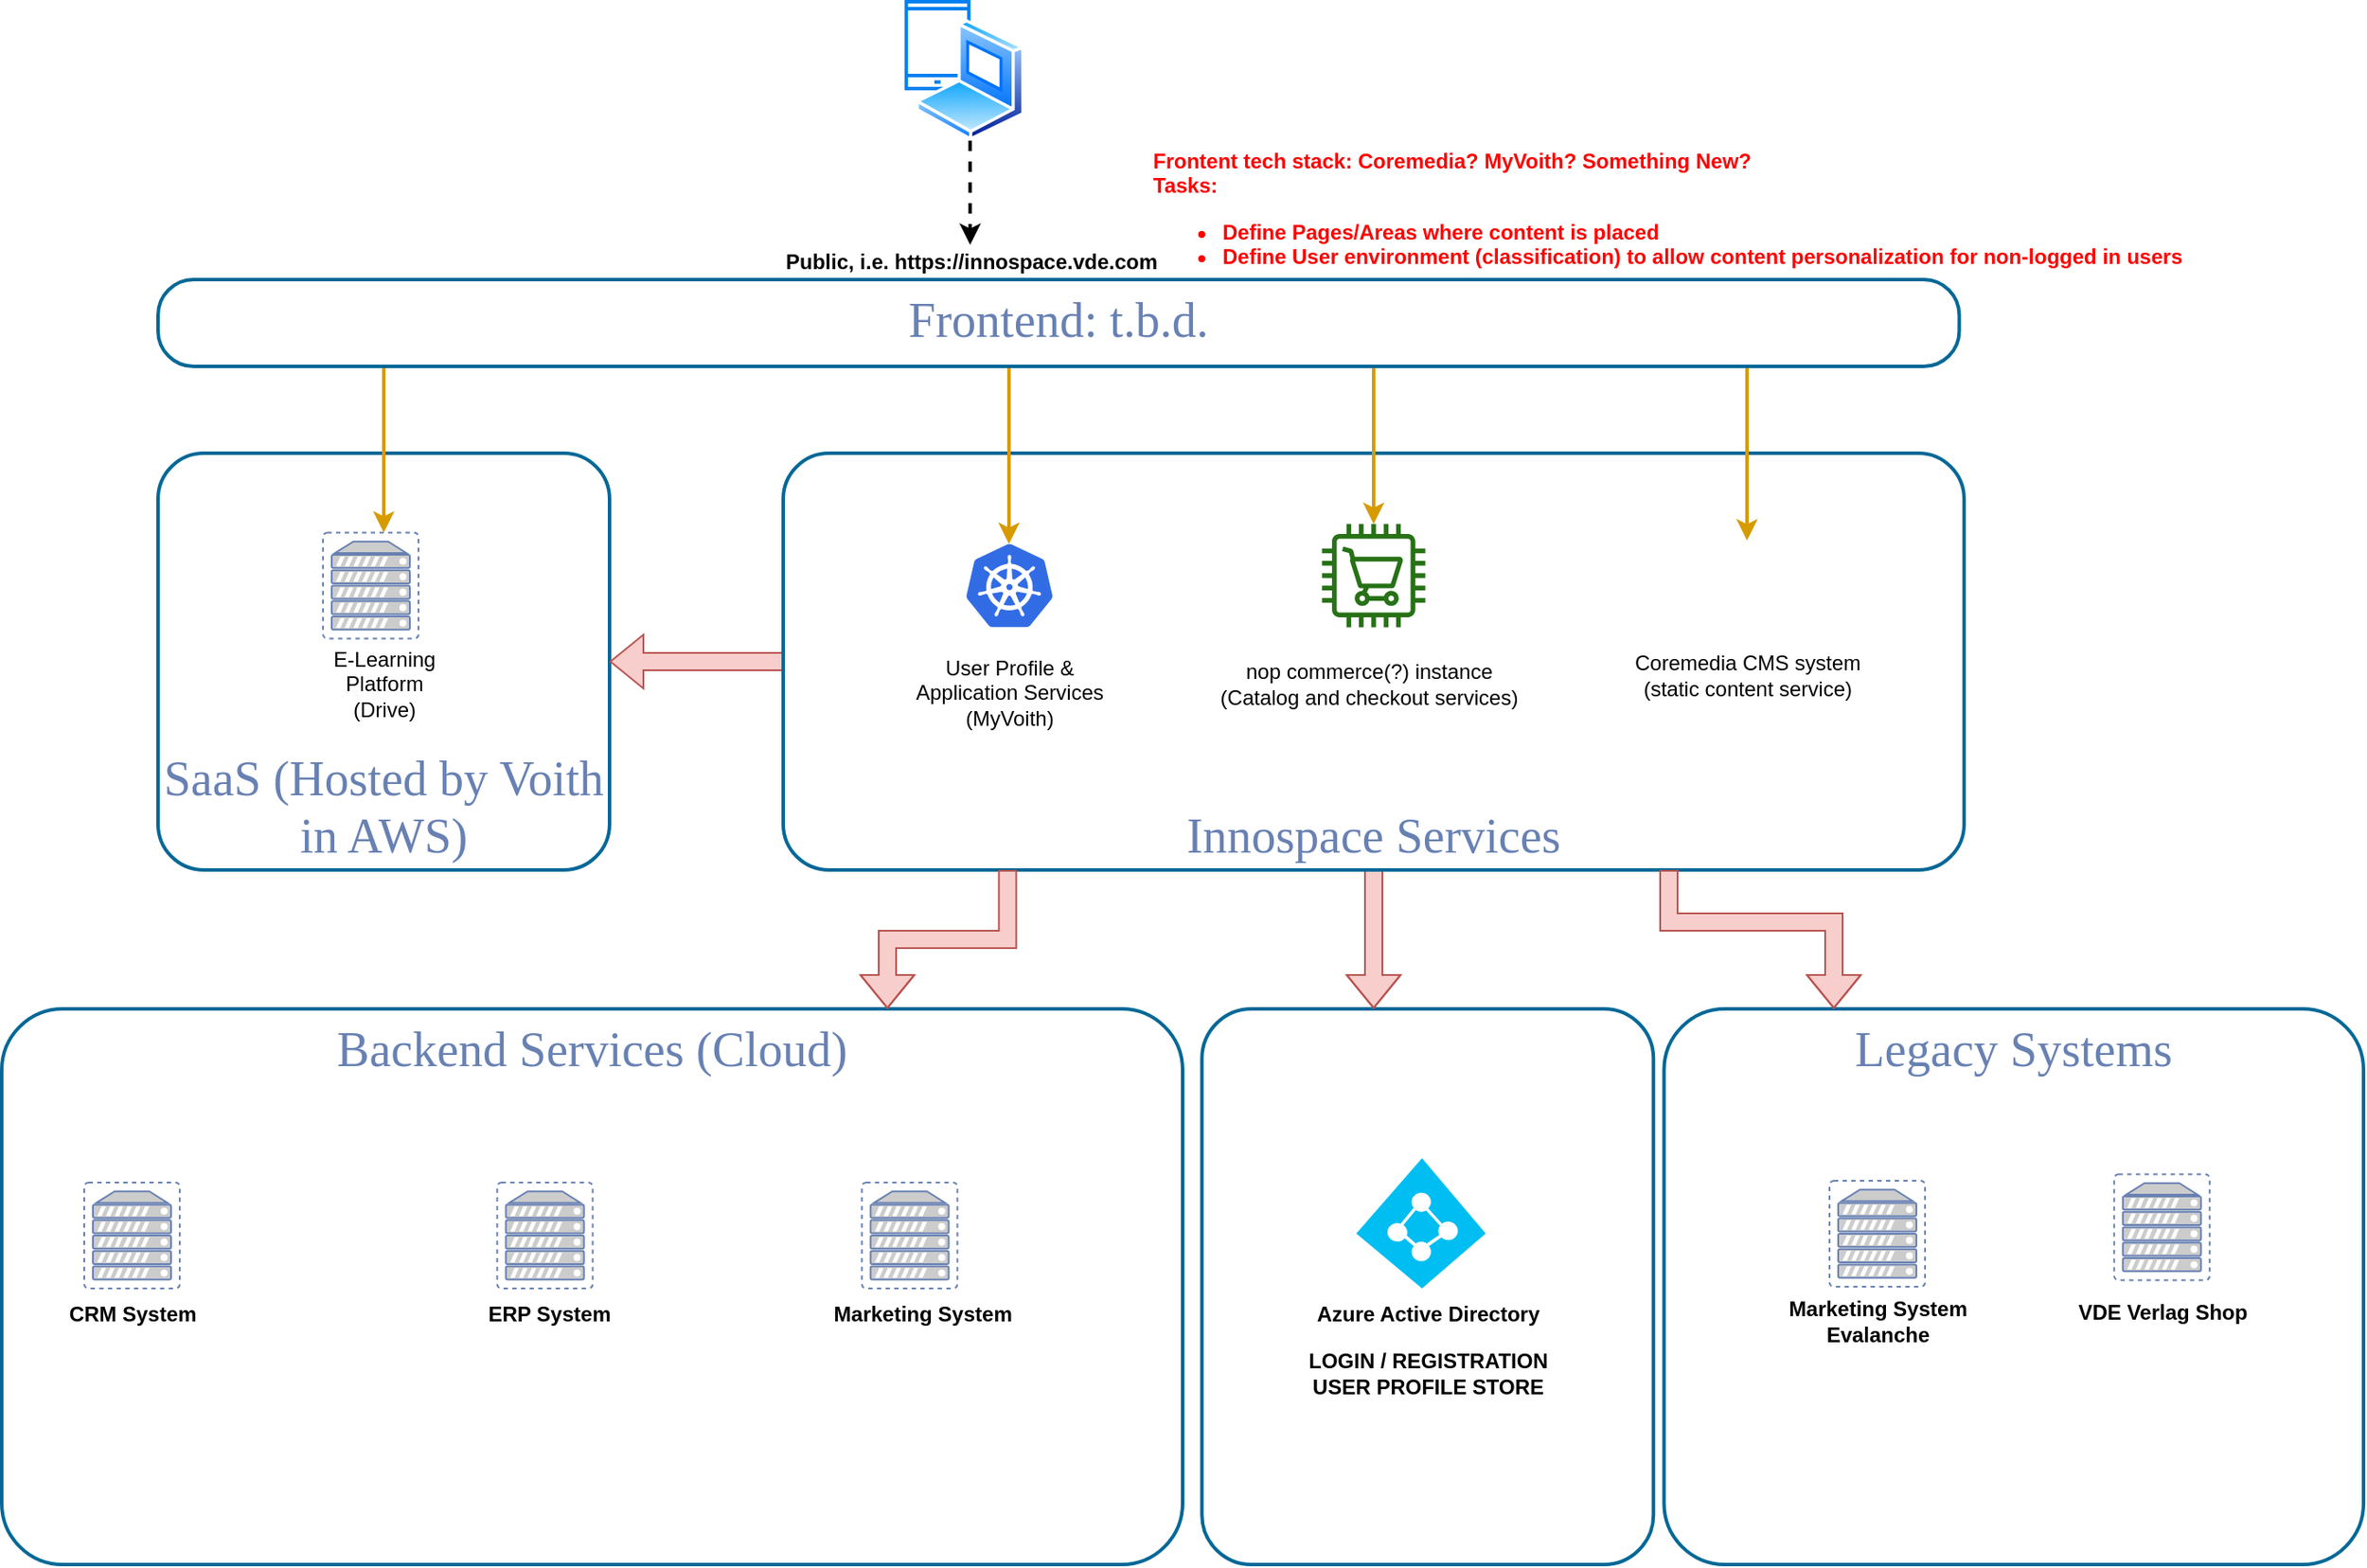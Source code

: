 <mxfile version="14.4.3" type="github">
  <diagram name="Page-1" id="bfe91b75-5d2c-26a0-9c1d-138518896778">
    <mxGraphModel dx="2491" dy="1644" grid="1" gridSize="10" guides="1" tooltips="1" connect="1" arrows="1" fold="1" page="1" pageScale="1" pageWidth="1100" pageHeight="850" background="#ffffff" math="0" shadow="0">
      <root>
        <mxCell id="0" />
        <mxCell id="1" parent="0" />
        <mxCell id="hzs8G2BnuAS4f3jiqhve-1" value="SaaS (Hosted by Voith in AWS)" style="rounded=1;whiteSpace=wrap;html=1;shadow=0;comic=0;strokeColor=#036897;strokeWidth=2;fillColor=none;fontFamily=Verdana;fontSize=28;fontColor=#6881B3;align=center;arcSize=11;verticalAlign=bottom;" parent="1" vertex="1">
          <mxGeometry x="-970" y="120" width="260" height="240" as="geometry" />
        </mxCell>
        <mxCell id="5VQCpyMXvFSsDKne97cI-13" value="" style="rounded=1;whiteSpace=wrap;html=1;shadow=0;comic=0;strokeColor=#036897;strokeWidth=2;fillColor=none;fontFamily=Verdana;fontSize=28;fontColor=#6881B3;align=center;arcSize=11;verticalAlign=top;" parent="1" vertex="1">
          <mxGeometry x="-368.88" y="440" width="260" height="320" as="geometry" />
        </mxCell>
        <mxCell id="zYysgDhRsV4P9b-H903_-95" value="Legacy Systems" style="rounded=1;whiteSpace=wrap;html=1;shadow=0;comic=0;strokeColor=#036897;strokeWidth=2;fillColor=none;fontFamily=Verdana;fontSize=28;fontColor=#6881B3;align=center;arcSize=11;verticalAlign=top;" parent="1" vertex="1">
          <mxGeometry x="-102.79" y="440" width="402.79" height="320" as="geometry" />
        </mxCell>
        <mxCell id="5VQCpyMXvFSsDKne97cI-15" style="edgeStyle=orthogonalEdgeStyle;shape=flexArrow;rounded=0;orthogonalLoop=1;jettySize=auto;html=1;fillColor=#f8cecc;strokeColor=#b85450;" parent="1" source="7c3789c024ecab99-78" edge="1">
          <mxGeometry relative="1" as="geometry">
            <mxPoint x="-239" y="359" as="sourcePoint" />
            <mxPoint x="-270" y="440" as="targetPoint" />
          </mxGeometry>
        </mxCell>
        <mxCell id="hzs8G2BnuAS4f3jiqhve-2" style="edgeStyle=orthogonalEdgeStyle;shape=flexArrow;rounded=0;orthogonalLoop=1;jettySize=auto;html=1;exitX=0;exitY=0.5;exitDx=0;exitDy=0;entryX=1;entryY=0.5;entryDx=0;entryDy=0;fillColor=#f8cecc;strokeColor=#b85450;" parent="1" source="7c3789c024ecab99-78" target="hzs8G2BnuAS4f3jiqhve-1" edge="1">
          <mxGeometry relative="1" as="geometry" />
        </mxCell>
        <mxCell id="7c3789c024ecab99-78" value="Innospace Services" style="rounded=1;whiteSpace=wrap;html=1;shadow=0;comic=0;strokeColor=#036897;strokeWidth=2;fillColor=none;fontFamily=Verdana;fontSize=28;fontColor=#6881B3;align=center;arcSize=11;verticalAlign=bottom;" parent="1" vertex="1">
          <mxGeometry x="-610" y="120" width="680" height="240" as="geometry" />
        </mxCell>
        <mxCell id="7c3789c024ecab99-79" value="Backend Services (Cloud)" style="rounded=1;whiteSpace=wrap;html=1;shadow=0;comic=0;strokeColor=#036897;strokeWidth=2;fillColor=none;fontFamily=Verdana;fontSize=28;fontColor=#6881B3;align=center;arcSize=11;verticalAlign=top;" parent="1" vertex="1">
          <mxGeometry x="-1060" y="440" width="680" height="320" as="geometry" />
        </mxCell>
        <mxCell id="zYysgDhRsV4P9b-H903_-13" value="" style="aspect=fixed;html=1;points=[];align=center;image;fontSize=12;image=img/lib/mscae/Kubernetes.svg;" parent="1" vertex="1">
          <mxGeometry x="-504.71" y="172.25" width="50" height="48" as="geometry" />
        </mxCell>
        <mxCell id="5VQCpyMXvFSsDKne97cI-7" style="edgeStyle=orthogonalEdgeStyle;shape=flexArrow;rounded=0;orthogonalLoop=1;jettySize=auto;html=1;entryX=0.75;entryY=0;entryDx=0;entryDy=0;exitX=0.19;exitY=1;exitDx=0;exitDy=0;exitPerimeter=0;fillColor=#f8cecc;strokeColor=#b85450;" parent="1" source="7c3789c024ecab99-78" target="7c3789c024ecab99-79" edge="1">
          <mxGeometry relative="1" as="geometry">
            <mxPoint x="-550" y="370" as="sourcePoint" />
          </mxGeometry>
        </mxCell>
        <mxCell id="zYysgDhRsV4P9b-H903_-19" value="User Profile &amp;amp; &lt;br&gt;Application Services&lt;br&gt;(MyVoith)" style="text;html=1;resizable=0;autosize=1;align=center;verticalAlign=middle;points=[];fillColor=none;strokeColor=none;rounded=0;" parent="1" vertex="1">
          <mxGeometry x="-539.71" y="232.5" width="120" height="50" as="geometry" />
        </mxCell>
        <mxCell id="zYysgDhRsV4P9b-H903_-20" value="E-Learning&lt;br&gt;Platform&lt;br&gt;(Drive)" style="text;html=1;resizable=0;autosize=1;align=center;verticalAlign=middle;points=[];fillColor=none;strokeColor=none;rounded=0;" parent="1" vertex="1">
          <mxGeometry x="-875" y="227.5" width="70" height="50" as="geometry" />
        </mxCell>
        <mxCell id="zYysgDhRsV4P9b-H903_-28" value="nop commerce(?) instance&lt;br&gt;(Catalog and checkout services)" style="text;html=1;resizable=0;autosize=1;align=center;verticalAlign=middle;points=[];fillColor=none;strokeColor=none;rounded=0;" parent="1" vertex="1">
          <mxGeometry x="-367.79" y="237.5" width="190" height="30" as="geometry" />
        </mxCell>
        <mxCell id="zYysgDhRsV4P9b-H903_-29" value="" style="shape=image;imageAspect=0;aspect=fixed;verticalLabelPosition=bottom;verticalAlign=top;image=https://upload.wikimedia.org/wikipedia/commons/thumb/6/69/CoreMedia_Logo.png/1920px-CoreMedia_Logo.png;" parent="1" vertex="1">
          <mxGeometry x="-139.93" y="170.25" width="169.93" height="50" as="geometry" />
        </mxCell>
        <mxCell id="zYysgDhRsV4P9b-H903_-30" value="Coremedia CMS system&lt;br&gt;(static content service)" style="text;html=1;resizable=0;autosize=1;align=center;verticalAlign=middle;points=[];fillColor=none;strokeColor=none;rounded=0;" parent="1" vertex="1">
          <mxGeometry x="-129.96" y="232.5" width="150" height="30" as="geometry" />
        </mxCell>
        <mxCell id="zYysgDhRsV4P9b-H903_-35" value="" style="verticalLabelPosition=bottom;html=1;verticalAlign=top;align=center;strokeColor=none;fillColor=#00BEF2;shape=mxgraph.azure.azure_active_directory;" parent="1" vertex="1">
          <mxGeometry x="-280.0" y="526" width="74.5" height="75" as="geometry" />
        </mxCell>
        <mxCell id="zYysgDhRsV4P9b-H903_-36" value="Azure Active Directory" style="text;html=1;resizable=0;autosize=1;align=center;verticalAlign=middle;points=[];rounded=0;fontStyle=1" parent="1" vertex="1">
          <mxGeometry x="-308.88" y="606" width="140" height="20" as="geometry" />
        </mxCell>
        <mxCell id="zYysgDhRsV4P9b-H903_-49" value="" style="shape=image;imageAspect=0;aspect=fixed;verticalLabelPosition=bottom;verticalAlign=top;image=https://upload.wikimedia.org/wikipedia/commons/thumb/c/cb/Microsoft_Dynamics_Logo.svg/1024px-Microsoft_Dynamics_Logo.svg.png;" parent="1" vertex="1">
          <mxGeometry x="-830" y="580" width="185.24" height="140" as="geometry" />
        </mxCell>
        <mxCell id="zYysgDhRsV4P9b-H903_-50" value="" style="fontColor=#0066CC;verticalAlign=top;verticalLabelPosition=bottom;labelPosition=center;align=center;html=1;outlineConnect=0;fillColor=#CCCCCC;strokeColor=#6881B3;gradientColor=none;gradientDirection=north;strokeWidth=2;shape=mxgraph.networks.virtual_server;" parent="1" vertex="1">
          <mxGeometry x="-1012.5" y="540" width="55" height="61" as="geometry" />
        </mxCell>
        <mxCell id="zYysgDhRsV4P9b-H903_-51" value="&lt;b&gt;CRM System&lt;/b&gt;" style="text;html=1;resizable=0;autosize=1;align=center;verticalAlign=middle;points=[];fillColor=none;strokeColor=none;rounded=0;" parent="1" vertex="1">
          <mxGeometry x="-1030" y="606" width="90" height="20" as="geometry" />
        </mxCell>
        <mxCell id="zYysgDhRsV4P9b-H903_-55" value="" style="fontColor=#0066CC;verticalAlign=top;verticalLabelPosition=bottom;labelPosition=center;align=center;html=1;outlineConnect=0;fillColor=#CCCCCC;strokeColor=#6881B3;gradientColor=none;gradientDirection=north;strokeWidth=2;shape=mxgraph.networks.virtual_server;" parent="1" vertex="1">
          <mxGeometry x="-774.71" y="540" width="55" height="61" as="geometry" />
        </mxCell>
        <mxCell id="zYysgDhRsV4P9b-H903_-56" value="&lt;b&gt;ERP System&lt;/b&gt;" style="text;html=1;resizable=0;autosize=1;align=center;verticalAlign=middle;points=[];fillColor=none;strokeColor=none;rounded=0;" parent="1" vertex="1">
          <mxGeometry x="-790" y="606" width="90" height="20" as="geometry" />
        </mxCell>
        <mxCell id="zYysgDhRsV4P9b-H903_-68" value="" style="fontColor=#0066CC;verticalAlign=top;verticalLabelPosition=bottom;labelPosition=center;align=center;html=1;outlineConnect=0;fillColor=#CCCCCC;strokeColor=#6881B3;gradientColor=none;gradientDirection=north;strokeWidth=2;shape=mxgraph.networks.virtual_server;" parent="1" vertex="1">
          <mxGeometry x="-564.71" y="540" width="55" height="61" as="geometry" />
        </mxCell>
        <mxCell id="zYysgDhRsV4P9b-H903_-69" value="&lt;b&gt;Marketing System&lt;br&gt;&lt;/b&gt;" style="text;html=1;resizable=0;autosize=1;align=center;verticalAlign=middle;points=[];fillColor=none;strokeColor=none;rounded=0;" parent="1" vertex="1">
          <mxGeometry x="-589.71" y="606" width="120" height="20" as="geometry" />
        </mxCell>
        <mxCell id="zYysgDhRsV4P9b-H903_-93" value="&lt;b&gt;Public, i.e. https://innospace.vde.com&lt;br&gt;&lt;/b&gt;" style="text;html=1;resizable=0;autosize=1;align=center;verticalAlign=middle;points=[];fillColor=none;strokeColor=none;rounded=0;" parent="1" vertex="1">
          <mxGeometry x="-617.35" width="230" height="20" as="geometry" />
        </mxCell>
        <mxCell id="zYysgDhRsV4P9b-H903_-97" value="" style="fontColor=#0066CC;verticalAlign=top;verticalLabelPosition=bottom;labelPosition=center;align=center;html=1;outlineConnect=0;fillColor=#CCCCCC;strokeColor=#6881B3;gradientColor=none;gradientDirection=north;strokeWidth=2;shape=mxgraph.networks.virtual_server;" parent="1" vertex="1">
          <mxGeometry x="-7.5" y="539" width="55" height="61" as="geometry" />
        </mxCell>
        <mxCell id="zYysgDhRsV4P9b-H903_-101" value="&lt;b&gt;Marketing System&lt;br&gt;Evalanche&lt;br&gt;&lt;/b&gt;" style="text;html=1;resizable=0;autosize=1;align=center;verticalAlign=middle;points=[];fillColor=none;strokeColor=none;rounded=0;" parent="1" vertex="1">
          <mxGeometry x="-40.0" y="605" width="120" height="30" as="geometry" />
        </mxCell>
        <mxCell id="zYysgDhRsV4P9b-H903_-130" style="edgeStyle=elbowEdgeStyle;rounded=0;orthogonalLoop=1;jettySize=auto;elbow=vertical;html=1;exitX=0;exitY=0.5;exitDx=0;exitDy=0;strokeWidth=2;" parent="1" edge="1">
          <mxGeometry relative="1" as="geometry">
            <mxPoint x="-610" y="150" as="sourcePoint" />
            <mxPoint x="-610" y="150" as="targetPoint" />
          </mxGeometry>
        </mxCell>
        <mxCell id="5VQCpyMXvFSsDKne97cI-4" value="" style="fontColor=#0066CC;verticalAlign=top;verticalLabelPosition=bottom;labelPosition=center;align=center;html=1;outlineConnect=0;fillColor=#CCCCCC;strokeColor=#6881B3;gradientColor=none;gradientDirection=north;strokeWidth=2;shape=mxgraph.networks.virtual_server;" parent="1" vertex="1">
          <mxGeometry x="156.39" y="535.25" width="55" height="61" as="geometry" />
        </mxCell>
        <mxCell id="5VQCpyMXvFSsDKne97cI-5" value="&lt;b&gt;VDE Verlag Shop&lt;br&gt;&lt;/b&gt;" style="text;html=1;resizable=0;autosize=1;align=center;verticalAlign=middle;points=[];fillColor=none;strokeColor=none;rounded=0;" parent="1" vertex="1">
          <mxGeometry x="128.89" y="605" width="110" height="20" as="geometry" />
        </mxCell>
        <mxCell id="5VQCpyMXvFSsDKne97cI-10" style="edgeStyle=orthogonalEdgeStyle;shape=flexArrow;rounded=0;orthogonalLoop=1;jettySize=auto;html=1;exitX=0.75;exitY=1;exitDx=0;exitDy=0;fillColor=#f8cecc;strokeColor=#b85450;" parent="1" source="7c3789c024ecab99-78" edge="1">
          <mxGeometry relative="1" as="geometry">
            <mxPoint y="360" as="sourcePoint" />
            <mxPoint x="-5" y="440" as="targetPoint" />
            <Array as="points">
              <mxPoint x="-100" y="390" />
              <mxPoint x="-5" y="390" />
            </Array>
          </mxGeometry>
        </mxCell>
        <mxCell id="5VQCpyMXvFSsDKne97cI-16" value="LOGIN / REGISTRATION&lt;br style=&quot;font-size: 12px;&quot;&gt;USER PROFILE STORE" style="text;html=1;resizable=0;autosize=1;align=center;verticalAlign=middle;points=[];fillColor=none;strokeColor=none;rounded=0;fontSize=12;fontStyle=1" parent="1" vertex="1">
          <mxGeometry x="-313.88" y="635" width="150" height="30" as="geometry" />
        </mxCell>
        <mxCell id="hzs8G2BnuAS4f3jiqhve-3" value="" style="fontColor=#0066CC;verticalAlign=top;verticalLabelPosition=bottom;labelPosition=center;align=center;html=1;outlineConnect=0;fillColor=#CCCCCC;strokeColor=#6881B3;gradientColor=none;gradientDirection=north;strokeWidth=2;shape=mxgraph.networks.virtual_server;" parent="1" vertex="1">
          <mxGeometry x="-875" y="165.75" width="55" height="61" as="geometry" />
        </mxCell>
        <mxCell id="wJw1AYEUA0vpzyY4eTX8-1" value="" style="shape=image;imageAspect=0;aspect=fixed;verticalLabelPosition=bottom;verticalAlign=top;image=https://upload.wikimedia.org/wikipedia/commons/thumb/c/cb/Microsoft_Dynamics_Logo.svg/1024px-Microsoft_Dynamics_Logo.svg.png;" vertex="1" parent="1">
          <mxGeometry x="-1060.24" y="580" width="185.24" height="140" as="geometry" />
        </mxCell>
        <mxCell id="wJw1AYEUA0vpzyY4eTX8-15" style="edgeStyle=orthogonalEdgeStyle;rounded=0;orthogonalLoop=1;jettySize=auto;html=1;strokeWidth=2;fontSize=12;fontColor=#FF0000;fillColor=#ffe6cc;strokeColor=#d79b00;" edge="1" parent="1" source="wJw1AYEUA0vpzyY4eTX8-10" target="hzs8G2BnuAS4f3jiqhve-3">
          <mxGeometry relative="1" as="geometry">
            <Array as="points">
              <mxPoint x="-840" y="100" />
              <mxPoint x="-840" y="100" />
            </Array>
          </mxGeometry>
        </mxCell>
        <mxCell id="wJw1AYEUA0vpzyY4eTX8-16" style="edgeStyle=orthogonalEdgeStyle;rounded=0;orthogonalLoop=1;jettySize=auto;html=1;strokeWidth=2;fontSize=12;fontColor=#FF0000;fillColor=#ffe6cc;strokeColor=#d79b00;" edge="1" parent="1" source="wJw1AYEUA0vpzyY4eTX8-10" target="zYysgDhRsV4P9b-H903_-13">
          <mxGeometry relative="1" as="geometry">
            <Array as="points">
              <mxPoint x="-480" y="90" />
              <mxPoint x="-480" y="90" />
            </Array>
          </mxGeometry>
        </mxCell>
        <mxCell id="wJw1AYEUA0vpzyY4eTX8-17" style="edgeStyle=orthogonalEdgeStyle;rounded=0;orthogonalLoop=1;jettySize=auto;html=1;strokeWidth=2;fontSize=12;fontColor=#FF0000;fillColor=#ffe6cc;strokeColor=#d79b00;" edge="1" parent="1" source="wJw1AYEUA0vpzyY4eTX8-10" target="wJw1AYEUA0vpzyY4eTX8-19">
          <mxGeometry relative="1" as="geometry">
            <mxPoint x="-273" y="166.5" as="targetPoint" />
            <Array as="points">
              <mxPoint x="-270" y="100" />
              <mxPoint x="-270" y="100" />
            </Array>
          </mxGeometry>
        </mxCell>
        <mxCell id="wJw1AYEUA0vpzyY4eTX8-18" style="edgeStyle=orthogonalEdgeStyle;rounded=0;orthogonalLoop=1;jettySize=auto;html=1;strokeWidth=2;fontSize=12;fontColor=#FF0000;fillColor=#ffe6cc;strokeColor=#d79b00;" edge="1" parent="1" source="wJw1AYEUA0vpzyY4eTX8-10" target="zYysgDhRsV4P9b-H903_-29">
          <mxGeometry relative="1" as="geometry">
            <Array as="points">
              <mxPoint x="-55" y="90" />
              <mxPoint x="-55" y="90" />
            </Array>
          </mxGeometry>
        </mxCell>
        <mxCell id="wJw1AYEUA0vpzyY4eTX8-10" value="Frontend: t.b.d." style="rounded=1;whiteSpace=wrap;html=1;shadow=0;comic=0;strokeColor=#036897;strokeWidth=2;fillColor=none;fontFamily=Verdana;fontSize=28;fontColor=#6881B3;align=center;arcSize=41;verticalAlign=top;" vertex="1" parent="1">
          <mxGeometry x="-970" y="20" width="1037.21" height="50" as="geometry" />
        </mxCell>
        <mxCell id="wJw1AYEUA0vpzyY4eTX8-11" value="Frontent tech stack: Coremedia? MyVoith? Something New?&lt;br&gt;Tasks:&lt;br&gt;&lt;ul&gt;&lt;li&gt;Define Pages/Areas where content is placed&lt;/li&gt;&lt;li&gt;Define User environment (classification) to allow content personalization for non-logged in users&lt;/li&gt;&lt;/ul&gt;" style="text;html=1;resizable=0;autosize=1;align=left;verticalAlign=middle;points=[];fillColor=none;strokeColor=none;rounded=0;fontColor=#FF0000;fontStyle=1" vertex="1" parent="1">
          <mxGeometry x="-398.61" y="-60" width="610" height="90" as="geometry" />
        </mxCell>
        <mxCell id="wJw1AYEUA0vpzyY4eTX8-12" style="edgeStyle=orthogonalEdgeStyle;rounded=0;orthogonalLoop=1;jettySize=auto;html=1;dashed=1;strokeWidth=2;fontSize=12;fontColor=#FF0000;exitX=0.5;exitY=1;exitDx=0;exitDy=0;" edge="1" parent="1" source="zYysgDhRsV4P9b-H903_-125" target="zYysgDhRsV4P9b-H903_-93">
          <mxGeometry relative="1" as="geometry">
            <mxPoint x="-505" y="-35" as="sourcePoint" />
          </mxGeometry>
        </mxCell>
        <mxCell id="wJw1AYEUA0vpzyY4eTX8-13" value="" style="group" vertex="1" connectable="0" parent="1">
          <mxGeometry x="-539.14" y="-140" width="68.29" height="80" as="geometry" />
        </mxCell>
        <mxCell id="zYysgDhRsV4P9b-H903_-126" value="" style="html=1;verticalLabelPosition=bottom;align=center;labelBackgroundColor=#ffffff;verticalAlign=top;strokeWidth=2;strokeColor=#0080F0;shadow=0;dashed=0;shape=mxgraph.ios7.icons.smartphone;" parent="wJw1AYEUA0vpzyY4eTX8-13" vertex="1">
          <mxGeometry width="36" height="50" as="geometry" />
        </mxCell>
        <mxCell id="zYysgDhRsV4P9b-H903_-125" value="" style="aspect=fixed;perimeter=ellipsePerimeter;html=1;align=center;shadow=0;dashed=0;spacingTop=3;image;image=img/lib/active_directory/laptop_client.svg;" parent="wJw1AYEUA0vpzyY4eTX8-13" vertex="1">
          <mxGeometry x="5.29" y="10" width="63" height="70" as="geometry" />
        </mxCell>
        <mxCell id="wJw1AYEUA0vpzyY4eTX8-19" value="" style="outlineConnect=0;fontColor=#232F3E;gradientColor=none;fillColor=#277116;strokeColor=none;dashed=0;verticalLabelPosition=bottom;verticalAlign=top;align=center;html=1;fontSize=12;fontStyle=0;aspect=fixed;pointerEvents=1;shape=mxgraph.aws4.cart;" vertex="1" parent="1">
          <mxGeometry x="-299.75" y="160.75" width="59.5" height="59.5" as="geometry" />
        </mxCell>
      </root>
    </mxGraphModel>
  </diagram>
</mxfile>
